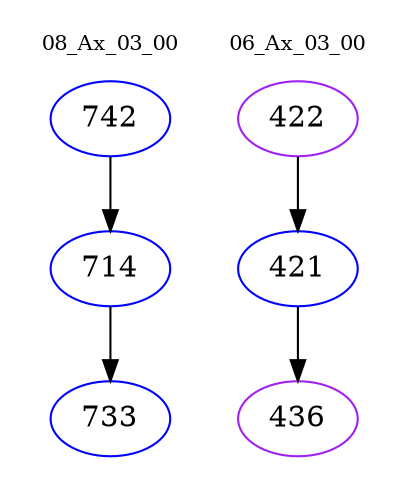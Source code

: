 digraph{
subgraph cluster_0 {
color = white
label = "08_Ax_03_00";
fontsize=10;
T0_742 [label="742", color="blue"]
T0_742 -> T0_714 [color="black"]
T0_714 [label="714", color="blue"]
T0_714 -> T0_733 [color="black"]
T0_733 [label="733", color="blue"]
}
subgraph cluster_1 {
color = white
label = "06_Ax_03_00";
fontsize=10;
T1_422 [label="422", color="purple"]
T1_422 -> T1_421 [color="black"]
T1_421 [label="421", color="blue"]
T1_421 -> T1_436 [color="black"]
T1_436 [label="436", color="purple"]
}
}
